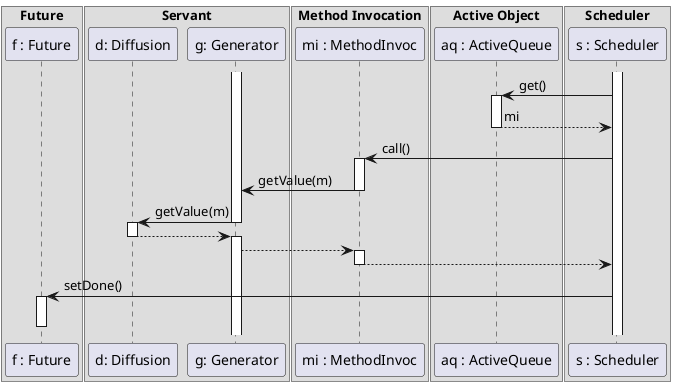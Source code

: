 @startuml
box "Future"
    participant "f : Future" as f
end box
box "Servant"
    participant "d: Diffusion" as d
    participant "g: Generator" as g
end box
box "Method Invocation"
    participant "mi : MethodInvoc" as mi
end box
box "Active Object"
    participant "aq : ActiveQueue" as aq
end box
box "Scheduler"
    participant "s : Scheduler" as s
end box
activate g
activate s
s -> aq: get()
activate aq
aq --> s: mi
deactivate aq
s -> mi: call()
activate mi
mi -> g: getValue(m)
deactivate mi
g -> d: getValue(m)
deactivate g
activate d
d --> g
deactivate d
activate g
g --> mi
activate mi
mi --> s
deactivate mi
s -> f: setDone()
activate f
deactivate f
@enduml
